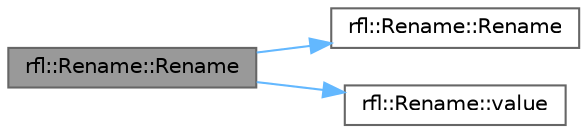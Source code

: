 digraph "rfl::Rename::Rename"
{
 // LATEX_PDF_SIZE
  bgcolor="transparent";
  edge [fontname=Helvetica,fontsize=10,labelfontname=Helvetica,labelfontsize=10];
  node [fontname=Helvetica,fontsize=10,shape=box,height=0.2,width=0.4];
  rankdir="LR";
  Node1 [id="Node000001",label="rfl::Rename::Rename",height=0.2,width=0.4,color="gray40", fillcolor="grey60", style="filled", fontcolor="black",tooltip=" "];
  Node1 -> Node2 [id="edge3_Node000001_Node000002",color="steelblue1",style="solid",tooltip=" "];
  Node2 [id="Node000002",label="rfl::Rename::Rename",height=0.2,width=0.4,color="grey40", fillcolor="white", style="filled",URL="$structrfl_1_1_rename.html#ae3be5b7f188da3aa53d1b40f41b90775",tooltip=" "];
  Node1 -> Node3 [id="edge4_Node000001_Node000003",color="steelblue1",style="solid",tooltip=" "];
  Node3 [id="Node000003",label="rfl::Rename::value",height=0.2,width=0.4,color="grey40", fillcolor="white", style="filled",URL="$structrfl_1_1_rename.html#aaacd1c20af47eff499a7d523582ef2f0",tooltip="Returns the underlying object."];
}
